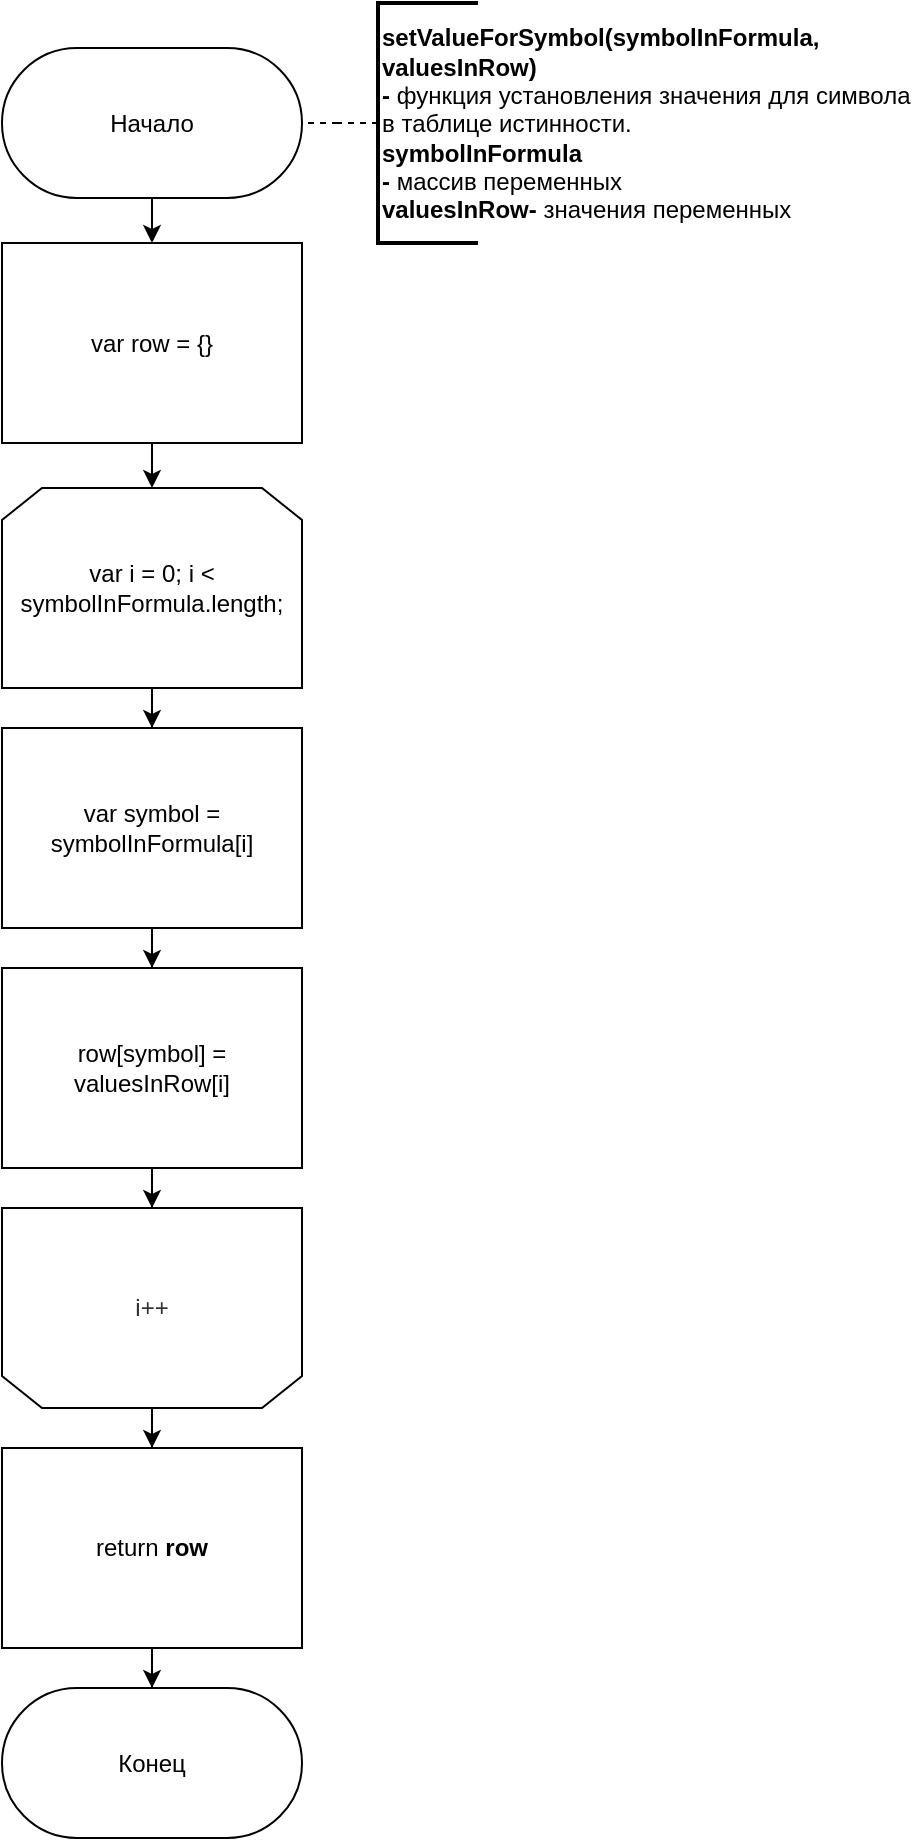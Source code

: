 <mxfile version="13.0.9" type="device"><diagram id="VsTbLH32yX0l3-ZPneZP" name="Страница 1"><mxGraphModel dx="1422" dy="762" grid="1" gridSize="10" guides="1" tooltips="1" connect="1" arrows="1" fold="1" page="1" pageScale="1" pageWidth="827" pageHeight="1169" math="0" shadow="0"><root><mxCell id="0"/><mxCell id="1" parent="0"/><mxCell id="NIt6UHOVRMLXUC8QVYsO-6" value="" style="edgeStyle=orthogonalEdgeStyle;rounded=0;orthogonalLoop=1;jettySize=auto;html=1;" parent="1" source="NIt6UHOVRMLXUC8QVYsO-1" target="NIt6UHOVRMLXUC8QVYsO-5" edge="1"><mxGeometry relative="1" as="geometry"/></mxCell><mxCell id="NIt6UHOVRMLXUC8QVYsO-1" value="Начало&lt;br&gt;" style="whiteSpace=wrap;html=1;rounded=1;arcSize=50;align=center;verticalAlign=middle;container=1;recursiveResize=0;strokeWidth=1;autosize=1;spacing=4;treeFolding=1;" parent="1" vertex="1"><mxGeometry x="105" y="40" width="150" height="75" as="geometry"/></mxCell><mxCell id="NIt6UHOVRMLXUC8QVYsO-2" style="edgeStyle=orthogonalEdgeStyle;rounded=0;orthogonalLoop=1;jettySize=auto;html=1;exitX=0;exitY=0.5;exitDx=0;exitDy=0;exitPerimeter=0;entryX=1;entryY=0.5;entryDx=0;entryDy=0;strokeColor=none;" parent="1" source="NIt6UHOVRMLXUC8QVYsO-4" target="NIt6UHOVRMLXUC8QVYsO-1" edge="1"><mxGeometry relative="1" as="geometry"/></mxCell><mxCell id="NIt6UHOVRMLXUC8QVYsO-3" style="edgeStyle=orthogonalEdgeStyle;rounded=0;orthogonalLoop=1;jettySize=auto;html=1;endArrow=none;endFill=0;strokeWidth=1;dashed=1;" parent="1" source="NIt6UHOVRMLXUC8QVYsO-4" target="NIt6UHOVRMLXUC8QVYsO-1" edge="1"><mxGeometry relative="1" as="geometry"/></mxCell><mxCell id="NIt6UHOVRMLXUC8QVYsO-4" value="&lt;b&gt;setValueForSymbol&lt;/b&gt;&lt;b&gt;(symbolInFormula,&amp;nbsp;&lt;/b&gt;&lt;b&gt;&lt;br&gt;&lt;/b&gt;&lt;div&gt;&lt;b&gt;valuesInRow)&lt;/b&gt;&lt;/div&gt;&lt;div&gt;&lt;b&gt;- &lt;/b&gt;функция установления значения для символа&lt;/div&gt;&lt;div&gt;в таблице истинности.&lt;/div&gt;&lt;b&gt;symbolInFormula&lt;/b&gt;&lt;div&gt;&lt;b&gt;- &lt;/b&gt;массив переменных&lt;/div&gt;&lt;div&gt;&lt;b&gt;valuesInRow- &lt;/b&gt;значения переменных&lt;br&gt;&lt;/div&gt;" style="strokeWidth=2;html=1;shape=mxgraph.flowchart.annotation_1;align=left;pointerEvents=1" parent="1" vertex="1"><mxGeometry x="293" y="17.5" width="50" height="120" as="geometry"/></mxCell><mxCell id="NIt6UHOVRMLXUC8QVYsO-8" value="" style="edgeStyle=orthogonalEdgeStyle;rounded=0;orthogonalLoop=1;jettySize=auto;html=1;" parent="1" source="NIt6UHOVRMLXUC8QVYsO-5" target="NIt6UHOVRMLXUC8QVYsO-7" edge="1"><mxGeometry relative="1" as="geometry"/></mxCell><mxCell id="NIt6UHOVRMLXUC8QVYsO-5" value="var row = {}" style="rounded=0;whiteSpace=wrap;html=1;" parent="1" vertex="1"><mxGeometry x="105" y="137.5" width="150" height="100" as="geometry"/></mxCell><mxCell id="NIt6UHOVRMLXUC8QVYsO-10" value="" style="edgeStyle=orthogonalEdgeStyle;rounded=0;orthogonalLoop=1;jettySize=auto;html=1;" parent="1" source="NIt6UHOVRMLXUC8QVYsO-7" target="NIt6UHOVRMLXUC8QVYsO-9" edge="1"><mxGeometry relative="1" as="geometry"/></mxCell><mxCell id="NIt6UHOVRMLXUC8QVYsO-7" value="var i = 0; i &amp;lt; symbolInFormula.length;" style="shape=loopLimit;whiteSpace=wrap;html=1;" parent="1" vertex="1"><mxGeometry x="105" y="260" width="150" height="100" as="geometry"/></mxCell><mxCell id="NIt6UHOVRMLXUC8QVYsO-12" value="" style="edgeStyle=orthogonalEdgeStyle;rounded=0;orthogonalLoop=1;jettySize=auto;html=1;" parent="1" source="NIt6UHOVRMLXUC8QVYsO-9" target="NIt6UHOVRMLXUC8QVYsO-11" edge="1"><mxGeometry relative="1" as="geometry"/></mxCell><mxCell id="NIt6UHOVRMLXUC8QVYsO-9" value="var symbol = symbolInFormula[i]" style="rounded=0;whiteSpace=wrap;html=1;" parent="1" vertex="1"><mxGeometry x="105" y="380" width="150" height="100" as="geometry"/></mxCell><mxCell id="NIt6UHOVRMLXUC8QVYsO-15" value="" style="edgeStyle=orthogonalEdgeStyle;rounded=0;orthogonalLoop=1;jettySize=auto;html=1;" parent="1" source="NIt6UHOVRMLXUC8QVYsO-11" target="NIt6UHOVRMLXUC8QVYsO-13" edge="1"><mxGeometry relative="1" as="geometry"/></mxCell><mxCell id="NIt6UHOVRMLXUC8QVYsO-11" value="row[symbol] = valuesInRow[i]" style="rounded=0;whiteSpace=wrap;html=1;" parent="1" vertex="1"><mxGeometry x="105" y="500" width="150" height="100" as="geometry"/></mxCell><mxCell id="NIt6UHOVRMLXUC8QVYsO-17" value="" style="edgeStyle=orthogonalEdgeStyle;rounded=0;orthogonalLoop=1;jettySize=auto;html=1;" parent="1" source="NIt6UHOVRMLXUC8QVYsO-13" target="NIt6UHOVRMLXUC8QVYsO-16" edge="1"><mxGeometry relative="1" as="geometry"/></mxCell><mxCell id="NIt6UHOVRMLXUC8QVYsO-13" value="i++" style="shape=loopLimit;whiteSpace=wrap;html=1;rotation=0;textOpacity=80;direction=east;flipH=0;flipV=1;" parent="1" vertex="1"><mxGeometry x="105" y="620" width="150" height="100" as="geometry"/></mxCell><mxCell id="NIt6UHOVRMLXUC8QVYsO-19" value="" style="edgeStyle=orthogonalEdgeStyle;rounded=0;orthogonalLoop=1;jettySize=auto;html=1;" parent="1" source="NIt6UHOVRMLXUC8QVYsO-16" target="NIt6UHOVRMLXUC8QVYsO-18" edge="1"><mxGeometry relative="1" as="geometry"/></mxCell><mxCell id="NIt6UHOVRMLXUC8QVYsO-16" value="return &lt;b&gt;row&lt;/b&gt;" style="rounded=0;whiteSpace=wrap;html=1;strokeWidth=1;" parent="1" vertex="1"><mxGeometry x="105" y="740" width="150" height="100" as="geometry"/></mxCell><mxCell id="NIt6UHOVRMLXUC8QVYsO-18" value="Конец&lt;br&gt;" style="whiteSpace=wrap;html=1;rounded=1;arcSize=50;align=center;verticalAlign=middle;container=1;recursiveResize=0;strokeWidth=1;autosize=1;spacing=4;treeFolding=1;" parent="1" vertex="1"><mxGeometry x="105" y="860" width="150" height="75" as="geometry"/></mxCell></root></mxGraphModel></diagram></mxfile>